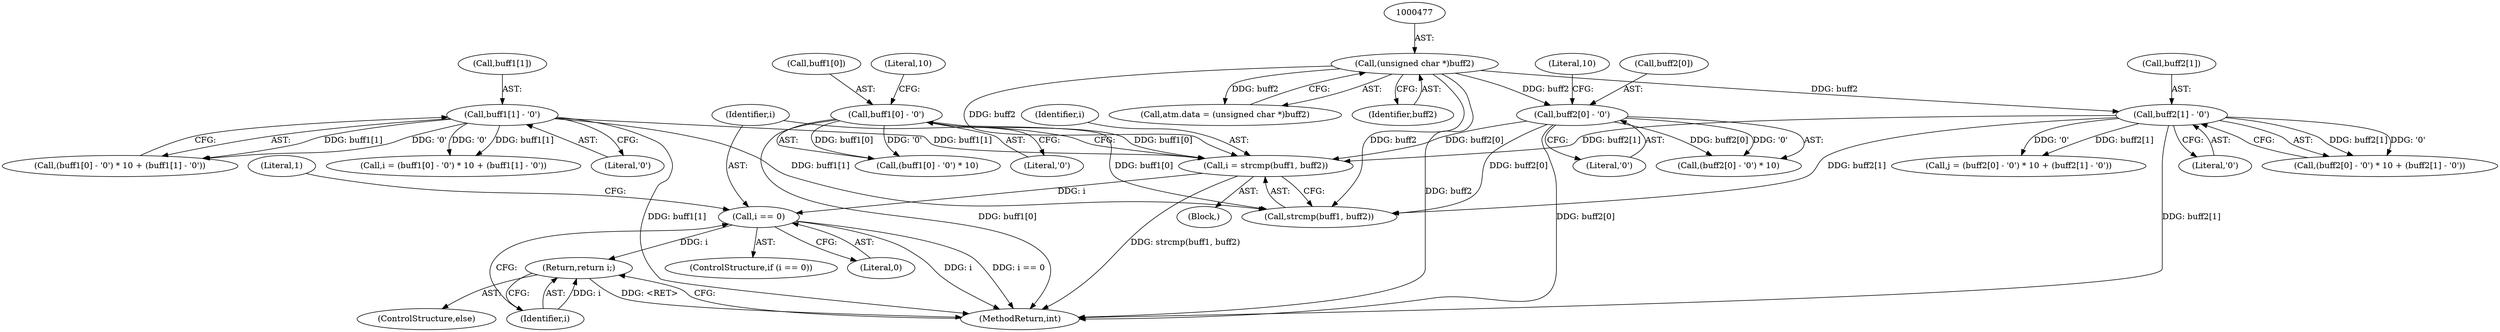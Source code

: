 digraph "0_openssl_f48b83b4fb7d6689584cf25f61ca63a4891f5b11@API" {
"1000555" [label="(Call,i = strcmp(buff1, buff2))"];
"1000508" [label="(Call,buff1[1] - '0')"];
"1000502" [label="(Call,buff1[0] - '0')"];
"1000524" [label="(Call,buff2[0] - '0')"];
"1000476" [label="(Call,(unsigned char *)buff2)"];
"1000530" [label="(Call,buff2[1] - '0')"];
"1000561" [label="(Call,i == 0)"];
"1000568" [label="(Return,return i;)"];
"1000500" [label="(Call,(buff1[0] - '0') * 10 + (buff1[1] - '0'))"];
"1000569" [label="(Identifier,i)"];
"1000501" [label="(Call,(buff1[0] - '0') * 10)"];
"1000503" [label="(Call,buff1[0])"];
"1000508" [label="(Call,buff1[1] - '0')"];
"1000530" [label="(Call,buff2[1] - '0')"];
"1000561" [label="(Call,i == 0)"];
"1000531" [label="(Call,buff2[1])"];
"1000509" [label="(Call,buff1[1])"];
"1000523" [label="(Call,(buff2[0] - '0') * 10)"];
"1000472" [label="(Call,atm.data = (unsigned char *)buff2)"];
"1000113" [label="(Block,)"];
"1000507" [label="(Literal,10)"];
"1000478" [label="(Identifier,buff2)"];
"1000522" [label="(Call,(buff2[0] - '0') * 10 + (buff2[1] - '0'))"];
"1000555" [label="(Call,i = strcmp(buff1, buff2))"];
"1000498" [label="(Call,i = (buff1[0] - '0') * 10 + (buff1[1] - '0'))"];
"1000524" [label="(Call,buff2[0] - '0')"];
"1000566" [label="(Literal,1)"];
"1000568" [label="(Return,return i;)"];
"1000567" [label="(ControlStructure,else)"];
"1000528" [label="(Literal,'0')"];
"1000506" [label="(Literal,'0')"];
"1000476" [label="(Call,(unsigned char *)buff2)"];
"1000525" [label="(Call,buff2[0])"];
"1000534" [label="(Literal,'0')"];
"1000520" [label="(Call,j = (buff2[0] - '0') * 10 + (buff2[1] - '0'))"];
"1000560" [label="(ControlStructure,if (i == 0))"];
"1000512" [label="(Literal,'0')"];
"1000556" [label="(Identifier,i)"];
"1000557" [label="(Call,strcmp(buff1, buff2))"];
"1000563" [label="(Literal,0)"];
"1000529" [label="(Literal,10)"];
"1000502" [label="(Call,buff1[0] - '0')"];
"1000570" [label="(MethodReturn,int)"];
"1000562" [label="(Identifier,i)"];
"1000555" -> "1000113"  [label="AST: "];
"1000555" -> "1000557"  [label="CFG: "];
"1000556" -> "1000555"  [label="AST: "];
"1000557" -> "1000555"  [label="AST: "];
"1000562" -> "1000555"  [label="CFG: "];
"1000555" -> "1000570"  [label="DDG: strcmp(buff1, buff2)"];
"1000508" -> "1000555"  [label="DDG: buff1[1]"];
"1000502" -> "1000555"  [label="DDG: buff1[0]"];
"1000524" -> "1000555"  [label="DDG: buff2[0]"];
"1000530" -> "1000555"  [label="DDG: buff2[1]"];
"1000476" -> "1000555"  [label="DDG: buff2"];
"1000555" -> "1000561"  [label="DDG: i"];
"1000508" -> "1000500"  [label="AST: "];
"1000508" -> "1000512"  [label="CFG: "];
"1000509" -> "1000508"  [label="AST: "];
"1000512" -> "1000508"  [label="AST: "];
"1000500" -> "1000508"  [label="CFG: "];
"1000508" -> "1000570"  [label="DDG: buff1[1]"];
"1000508" -> "1000498"  [label="DDG: buff1[1]"];
"1000508" -> "1000498"  [label="DDG: '0'"];
"1000508" -> "1000500"  [label="DDG: buff1[1]"];
"1000508" -> "1000500"  [label="DDG: '0'"];
"1000508" -> "1000557"  [label="DDG: buff1[1]"];
"1000502" -> "1000501"  [label="AST: "];
"1000502" -> "1000506"  [label="CFG: "];
"1000503" -> "1000502"  [label="AST: "];
"1000506" -> "1000502"  [label="AST: "];
"1000507" -> "1000502"  [label="CFG: "];
"1000502" -> "1000570"  [label="DDG: buff1[0]"];
"1000502" -> "1000501"  [label="DDG: buff1[0]"];
"1000502" -> "1000501"  [label="DDG: '0'"];
"1000502" -> "1000557"  [label="DDG: buff1[0]"];
"1000524" -> "1000523"  [label="AST: "];
"1000524" -> "1000528"  [label="CFG: "];
"1000525" -> "1000524"  [label="AST: "];
"1000528" -> "1000524"  [label="AST: "];
"1000529" -> "1000524"  [label="CFG: "];
"1000524" -> "1000570"  [label="DDG: buff2[0]"];
"1000524" -> "1000523"  [label="DDG: buff2[0]"];
"1000524" -> "1000523"  [label="DDG: '0'"];
"1000476" -> "1000524"  [label="DDG: buff2"];
"1000524" -> "1000557"  [label="DDG: buff2[0]"];
"1000476" -> "1000472"  [label="AST: "];
"1000476" -> "1000478"  [label="CFG: "];
"1000477" -> "1000476"  [label="AST: "];
"1000478" -> "1000476"  [label="AST: "];
"1000472" -> "1000476"  [label="CFG: "];
"1000476" -> "1000570"  [label="DDG: buff2"];
"1000476" -> "1000472"  [label="DDG: buff2"];
"1000476" -> "1000530"  [label="DDG: buff2"];
"1000476" -> "1000557"  [label="DDG: buff2"];
"1000530" -> "1000522"  [label="AST: "];
"1000530" -> "1000534"  [label="CFG: "];
"1000531" -> "1000530"  [label="AST: "];
"1000534" -> "1000530"  [label="AST: "];
"1000522" -> "1000530"  [label="CFG: "];
"1000530" -> "1000570"  [label="DDG: buff2[1]"];
"1000530" -> "1000520"  [label="DDG: buff2[1]"];
"1000530" -> "1000520"  [label="DDG: '0'"];
"1000530" -> "1000522"  [label="DDG: buff2[1]"];
"1000530" -> "1000522"  [label="DDG: '0'"];
"1000530" -> "1000557"  [label="DDG: buff2[1]"];
"1000561" -> "1000560"  [label="AST: "];
"1000561" -> "1000563"  [label="CFG: "];
"1000562" -> "1000561"  [label="AST: "];
"1000563" -> "1000561"  [label="AST: "];
"1000566" -> "1000561"  [label="CFG: "];
"1000569" -> "1000561"  [label="CFG: "];
"1000561" -> "1000570"  [label="DDG: i"];
"1000561" -> "1000570"  [label="DDG: i == 0"];
"1000561" -> "1000568"  [label="DDG: i"];
"1000568" -> "1000567"  [label="AST: "];
"1000568" -> "1000569"  [label="CFG: "];
"1000569" -> "1000568"  [label="AST: "];
"1000570" -> "1000568"  [label="CFG: "];
"1000568" -> "1000570"  [label="DDG: <RET>"];
"1000569" -> "1000568"  [label="DDG: i"];
}
